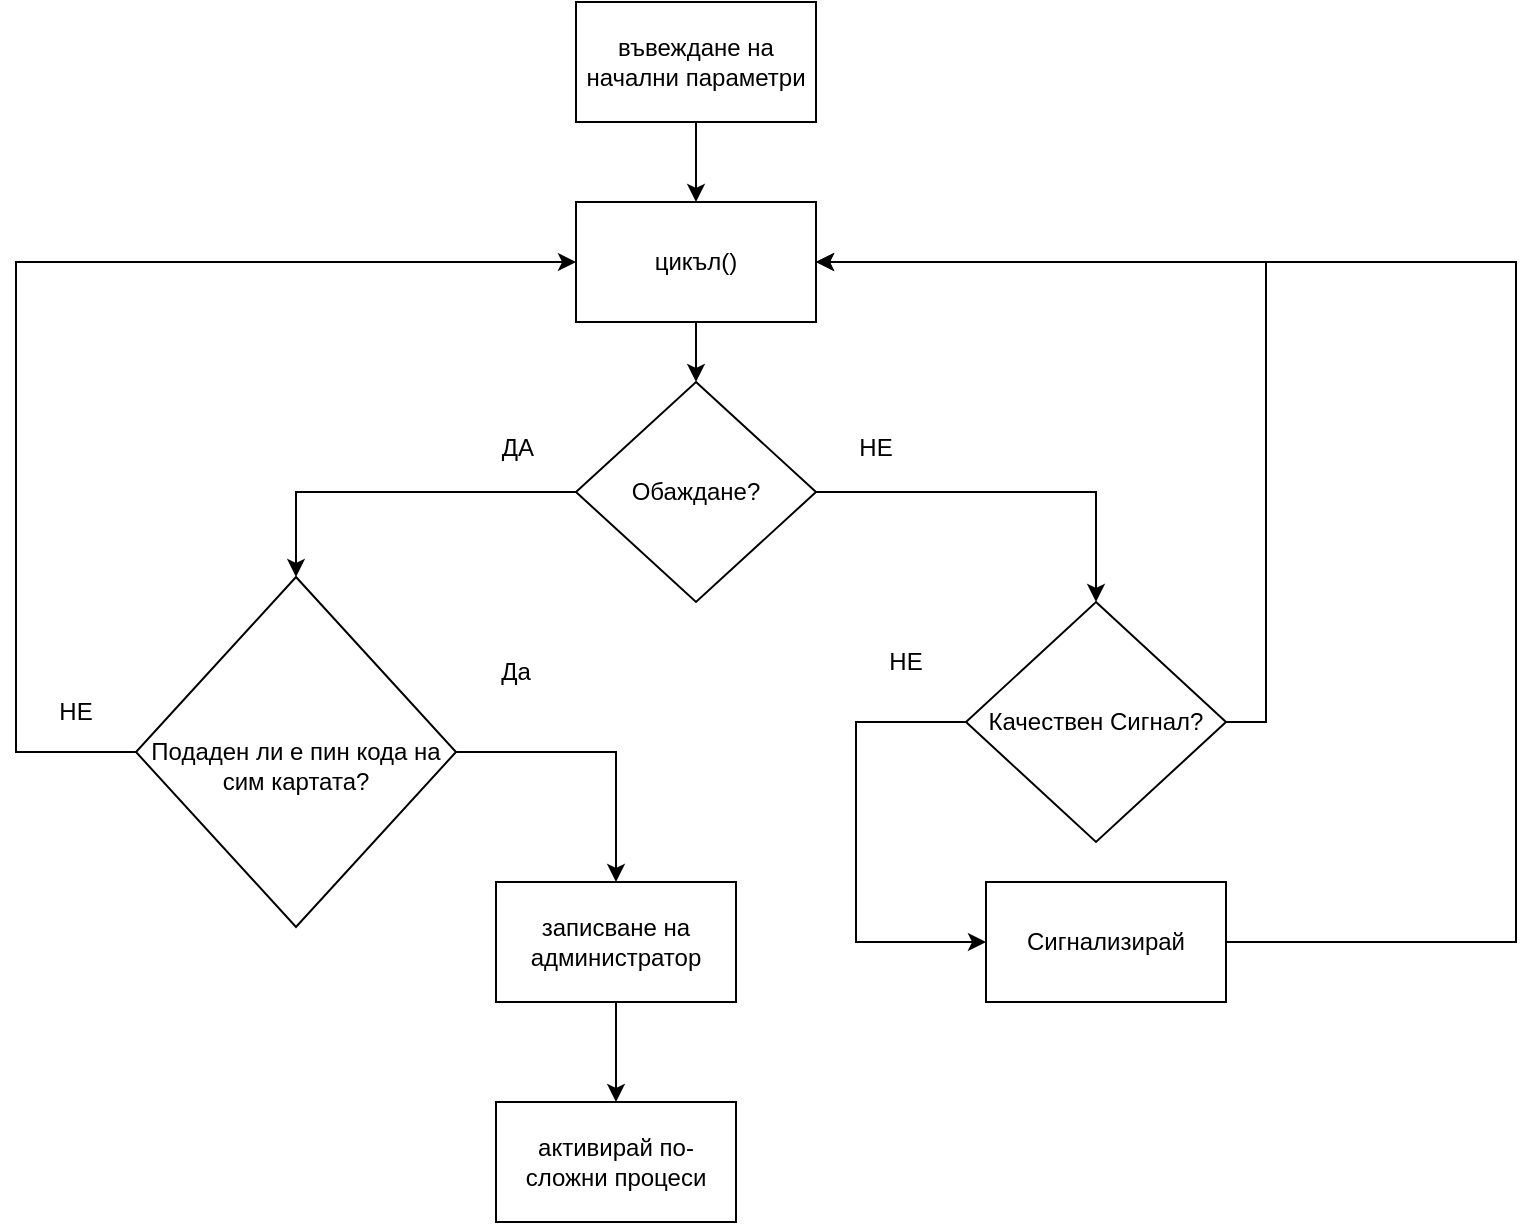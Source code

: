 <mxfile version="26.0.5">
  <diagram name="Page-1" id="VgvYYwzxEkqOY1Lk5nq4">
    <mxGraphModel dx="1114" dy="638" grid="1" gridSize="10" guides="1" tooltips="1" connect="1" arrows="1" fold="1" page="1" pageScale="1" pageWidth="1100" pageHeight="850" math="0" shadow="0">
      <root>
        <mxCell id="0" />
        <mxCell id="1" parent="0" />
        <mxCell id="SJof4bQ2CPUZjuzD9XhG-5" style="edgeStyle=orthogonalEdgeStyle;rounded=0;orthogonalLoop=1;jettySize=auto;html=1;exitX=0.5;exitY=1;exitDx=0;exitDy=0;entryX=0.5;entryY=0;entryDx=0;entryDy=0;" parent="1" source="SJof4bQ2CPUZjuzD9XhG-1" target="SJof4bQ2CPUZjuzD9XhG-2" edge="1">
          <mxGeometry relative="1" as="geometry" />
        </mxCell>
        <mxCell id="SJof4bQ2CPUZjuzD9XhG-1" value="въвеждане на начални параметри" style="rounded=0;whiteSpace=wrap;html=1;" parent="1" vertex="1">
          <mxGeometry x="430" y="80" width="120" height="60" as="geometry" />
        </mxCell>
        <mxCell id="SJof4bQ2CPUZjuzD9XhG-6" style="edgeStyle=orthogonalEdgeStyle;rounded=0;orthogonalLoop=1;jettySize=auto;html=1;exitX=0.5;exitY=1;exitDx=0;exitDy=0;entryX=0.5;entryY=0;entryDx=0;entryDy=0;" parent="1" source="SJof4bQ2CPUZjuzD9XhG-2" target="SJof4bQ2CPUZjuzD9XhG-4" edge="1">
          <mxGeometry relative="1" as="geometry" />
        </mxCell>
        <mxCell id="SJof4bQ2CPUZjuzD9XhG-2" value="цикъл()" style="rounded=0;whiteSpace=wrap;html=1;" parent="1" vertex="1">
          <mxGeometry x="430" y="180" width="120" height="60" as="geometry" />
        </mxCell>
        <mxCell id="SJof4bQ2CPUZjuzD9XhG-9" value="" style="edgeStyle=orthogonalEdgeStyle;rounded=0;orthogonalLoop=1;jettySize=auto;html=1;entryX=0.5;entryY=0;entryDx=0;entryDy=0;" parent="1" source="SJof4bQ2CPUZjuzD9XhG-4" target="SJof4bQ2CPUZjuzD9XhG-25" edge="1">
          <mxGeometry relative="1" as="geometry">
            <mxPoint x="357.5" y="325" as="targetPoint" />
          </mxGeometry>
        </mxCell>
        <mxCell id="SJof4bQ2CPUZjuzD9XhG-12" value="" style="edgeStyle=orthogonalEdgeStyle;rounded=0;orthogonalLoop=1;jettySize=auto;html=1;entryX=0.5;entryY=0;entryDx=0;entryDy=0;" parent="1" source="SJof4bQ2CPUZjuzD9XhG-4" target="SJof4bQ2CPUZjuzD9XhG-14" edge="1">
          <mxGeometry relative="1" as="geometry">
            <mxPoint x="680" y="380" as="targetPoint" />
          </mxGeometry>
        </mxCell>
        <mxCell id="SJof4bQ2CPUZjuzD9XhG-4" value="Обаждане?" style="rhombus;whiteSpace=wrap;html=1;" parent="1" vertex="1">
          <mxGeometry x="430" y="270" width="120" height="110" as="geometry" />
        </mxCell>
        <mxCell id="SJof4bQ2CPUZjuzD9XhG-10" value="ДА" style="text;html=1;align=center;verticalAlign=middle;whiteSpace=wrap;rounded=0;" parent="1" vertex="1">
          <mxGeometry x="371" y="287.5" width="60" height="30" as="geometry" />
        </mxCell>
        <mxCell id="SJof4bQ2CPUZjuzD9XhG-13" value="НЕ" style="text;html=1;align=center;verticalAlign=middle;whiteSpace=wrap;rounded=0;" parent="1" vertex="1">
          <mxGeometry x="550" y="287.5" width="60" height="30" as="geometry" />
        </mxCell>
        <mxCell id="SJof4bQ2CPUZjuzD9XhG-23" style="edgeStyle=orthogonalEdgeStyle;rounded=0;orthogonalLoop=1;jettySize=auto;html=1;exitX=1;exitY=0.5;exitDx=0;exitDy=0;entryX=1;entryY=0.5;entryDx=0;entryDy=0;" parent="1" source="SJof4bQ2CPUZjuzD9XhG-14" target="SJof4bQ2CPUZjuzD9XhG-2" edge="1">
          <mxGeometry relative="1" as="geometry">
            <mxPoint x="810" y="455" as="targetPoint" />
          </mxGeometry>
        </mxCell>
        <mxCell id="SJof4bQ2CPUZjuzD9XhG-32" style="edgeStyle=orthogonalEdgeStyle;rounded=0;orthogonalLoop=1;jettySize=auto;html=1;exitX=0;exitY=0.5;exitDx=0;exitDy=0;entryX=0;entryY=0.5;entryDx=0;entryDy=0;" parent="1" source="SJof4bQ2CPUZjuzD9XhG-14" target="SJof4bQ2CPUZjuzD9XhG-31" edge="1">
          <mxGeometry relative="1" as="geometry">
            <Array as="points">
              <mxPoint x="570" y="440" />
              <mxPoint x="570" y="550" />
            </Array>
          </mxGeometry>
        </mxCell>
        <mxCell id="SJof4bQ2CPUZjuzD9XhG-14" value="Качествен Сигнал?" style="rhombus;whiteSpace=wrap;html=1;" parent="1" vertex="1">
          <mxGeometry x="625" y="380" width="130" height="120" as="geometry" />
        </mxCell>
        <mxCell id="SJof4bQ2CPUZjuzD9XhG-27" style="edgeStyle=orthogonalEdgeStyle;rounded=0;orthogonalLoop=1;jettySize=auto;html=1;exitX=0;exitY=0.5;exitDx=0;exitDy=0;entryX=0;entryY=0.5;entryDx=0;entryDy=0;" parent="1" source="SJof4bQ2CPUZjuzD9XhG-25" target="SJof4bQ2CPUZjuzD9XhG-2" edge="1">
          <mxGeometry relative="1" as="geometry">
            <Array as="points">
              <mxPoint x="150" y="455" />
              <mxPoint x="150" y="210" />
            </Array>
          </mxGeometry>
        </mxCell>
        <mxCell id="SJof4bQ2CPUZjuzD9XhG-38" style="edgeStyle=orthogonalEdgeStyle;rounded=0;orthogonalLoop=1;jettySize=auto;html=1;exitX=1;exitY=0.5;exitDx=0;exitDy=0;entryX=0.5;entryY=0;entryDx=0;entryDy=0;" parent="1" source="SJof4bQ2CPUZjuzD9XhG-25" target="0CDCigw7OsLDZwEvaN6d-3" edge="1">
          <mxGeometry relative="1" as="geometry">
            <Array as="points">
              <mxPoint x="450" y="455" />
            </Array>
            <mxPoint x="450" y="490" as="targetPoint" />
          </mxGeometry>
        </mxCell>
        <mxCell id="SJof4bQ2CPUZjuzD9XhG-25" value="&lt;div&gt;&lt;br&gt;&lt;/div&gt;Подаден ли е пин кода на сим картата?" style="rhombus;whiteSpace=wrap;html=1;" parent="1" vertex="1">
          <mxGeometry x="210" y="367.5" width="160" height="175" as="geometry" />
        </mxCell>
        <mxCell id="SJof4bQ2CPUZjuzD9XhG-28" value="НЕ" style="text;html=1;align=center;verticalAlign=middle;whiteSpace=wrap;rounded=0;" parent="1" vertex="1">
          <mxGeometry x="150" y="420" width="60" height="30" as="geometry" />
        </mxCell>
        <mxCell id="SJof4bQ2CPUZjuzD9XhG-29" value="Да" style="text;html=1;align=center;verticalAlign=middle;whiteSpace=wrap;rounded=0;" parent="1" vertex="1">
          <mxGeometry x="370" y="400" width="60" height="30" as="geometry" />
        </mxCell>
        <mxCell id="0CDCigw7OsLDZwEvaN6d-2" value="" style="edgeStyle=orthogonalEdgeStyle;rounded=0;orthogonalLoop=1;jettySize=auto;html=1;entryX=1;entryY=0.5;entryDx=0;entryDy=0;" edge="1" parent="1" source="SJof4bQ2CPUZjuzD9XhG-31" target="SJof4bQ2CPUZjuzD9XhG-2">
          <mxGeometry relative="1" as="geometry">
            <mxPoint x="830" y="590" as="targetPoint" />
            <Array as="points">
              <mxPoint x="900" y="550" />
              <mxPoint x="900" y="210" />
            </Array>
          </mxGeometry>
        </mxCell>
        <mxCell id="SJof4bQ2CPUZjuzD9XhG-31" value="Сигнализирай" style="rounded=0;whiteSpace=wrap;html=1;" parent="1" vertex="1">
          <mxGeometry x="635" y="520" width="120" height="60" as="geometry" />
        </mxCell>
        <mxCell id="SJof4bQ2CPUZjuzD9XhG-37" value="активирай по-сложни процеси" style="rounded=0;whiteSpace=wrap;html=1;" parent="1" vertex="1">
          <mxGeometry x="390" y="630" width="120" height="60" as="geometry" />
        </mxCell>
        <mxCell id="SJof4bQ2CPUZjuzD9XhG-39" value="НЕ" style="text;html=1;align=center;verticalAlign=middle;whiteSpace=wrap;rounded=0;" parent="1" vertex="1">
          <mxGeometry x="565" y="395" width="60" height="30" as="geometry" />
        </mxCell>
        <mxCell id="0CDCigw7OsLDZwEvaN6d-4" value="" style="edgeStyle=orthogonalEdgeStyle;rounded=0;orthogonalLoop=1;jettySize=auto;html=1;" edge="1" parent="1" source="0CDCigw7OsLDZwEvaN6d-3" target="SJof4bQ2CPUZjuzD9XhG-37">
          <mxGeometry relative="1" as="geometry" />
        </mxCell>
        <mxCell id="0CDCigw7OsLDZwEvaN6d-3" value="записване на администратор" style="rounded=0;whiteSpace=wrap;html=1;" vertex="1" parent="1">
          <mxGeometry x="390" y="520" width="120" height="60" as="geometry" />
        </mxCell>
      </root>
    </mxGraphModel>
  </diagram>
</mxfile>
